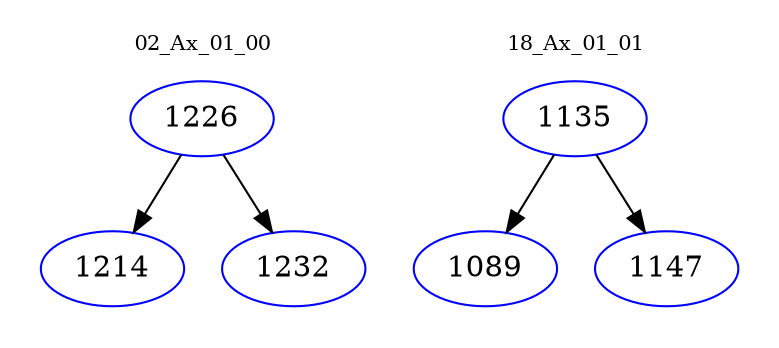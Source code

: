 digraph{
subgraph cluster_0 {
color = white
label = "02_Ax_01_00";
fontsize=10;
T0_1226 [label="1226", color="blue"]
T0_1226 -> T0_1214 [color="black"]
T0_1214 [label="1214", color="blue"]
T0_1226 -> T0_1232 [color="black"]
T0_1232 [label="1232", color="blue"]
}
subgraph cluster_1 {
color = white
label = "18_Ax_01_01";
fontsize=10;
T1_1135 [label="1135", color="blue"]
T1_1135 -> T1_1089 [color="black"]
T1_1089 [label="1089", color="blue"]
T1_1135 -> T1_1147 [color="black"]
T1_1147 [label="1147", color="blue"]
}
}
